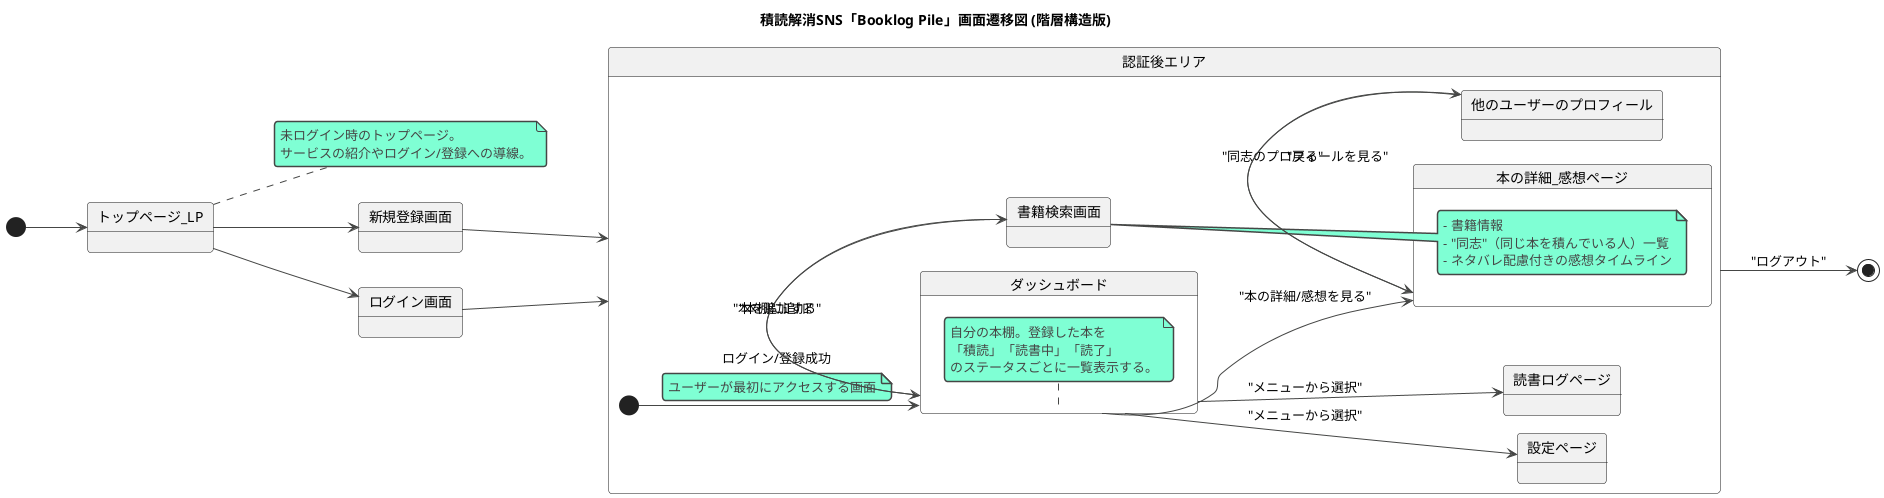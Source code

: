 @startuml "Booklog Pile"
left to right direction
title 積読解消SNS「Booklog Pile」画面遷移図 (階層構造版)

!theme vibrant

[*] --> トップページ_LP

state トップページ_LP {
}

note right of トップページ_LP
  未ログイン時のトップページ。
  サービスの紹介やログイン/登録への導線。
end note

トップページ_LP --> 新規登録画面
トップページ_LP --> ログイン画面

' 認証後の大きな状態を定義
state "認証後エリア" as AuthArea {

  [*] -down-> ダッシュボード : ログイン/登録成功
  note on link
    ユーザーが最初にアクセスする画面
  end note

  state ダッシュボード {
    note bottom
      自分の本棚。登録した本を
      「積読」「読書中」「読了」
      のステータスごとに一覧表示する。
    end note
  }
  state 書籍検索画面
  state 本の詳細_感想ページ {
     note bottom
      - 書籍情報
      - "同志"（同じ本を積んでいる人）一覧
      - ネタバレ配慮付きの感想タイムライン
     end note
  }
  state 他のユーザーのプロフィール
  state 読書ログページ
  state 設定ページ

  ダッシュボード -right-> 書籍検索画面 : "本を追加する"
  書籍検索画面 -left-> ダッシュボード : "本棚に追加"

  ダッシュボード -down-> 本の詳細_感想ページ : "本の詳細/感想を見る"
  本の詳細_感想ページ -right-> 他のユーザーのプロフィール : "同志のプロフィールを見る"
  他のユーザーのプロフィール -left-> 本の詳細_感想ページ : "戻る"

  ダッシュボード --> 読書ログページ : "メニューから選択"
  ダッシュボード --> 設定ページ : "メニューから選択"
}

新規登録画面 --> AuthArea
ログイン画面 --> AuthArea

AuthArea --> [*] : "ログアウト"

@enduml
